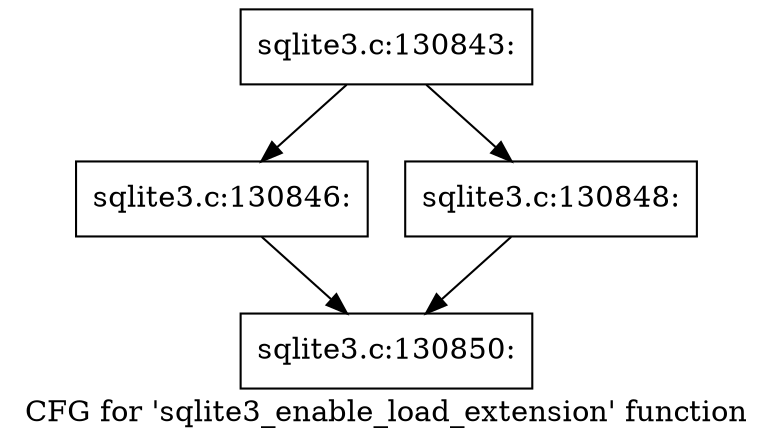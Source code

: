 digraph "CFG for 'sqlite3_enable_load_extension' function" {
	label="CFG for 'sqlite3_enable_load_extension' function";

	Node0x55c0f62db6b0 [shape=record,label="{sqlite3.c:130843:}"];
	Node0x55c0f62db6b0 -> Node0x55c0f62fe6f0;
	Node0x55c0f62db6b0 -> Node0x55c0f62fe790;
	Node0x55c0f62fe6f0 [shape=record,label="{sqlite3.c:130846:}"];
	Node0x55c0f62fe6f0 -> Node0x55c0f62fe740;
	Node0x55c0f62fe790 [shape=record,label="{sqlite3.c:130848:}"];
	Node0x55c0f62fe790 -> Node0x55c0f62fe740;
	Node0x55c0f62fe740 [shape=record,label="{sqlite3.c:130850:}"];
}
